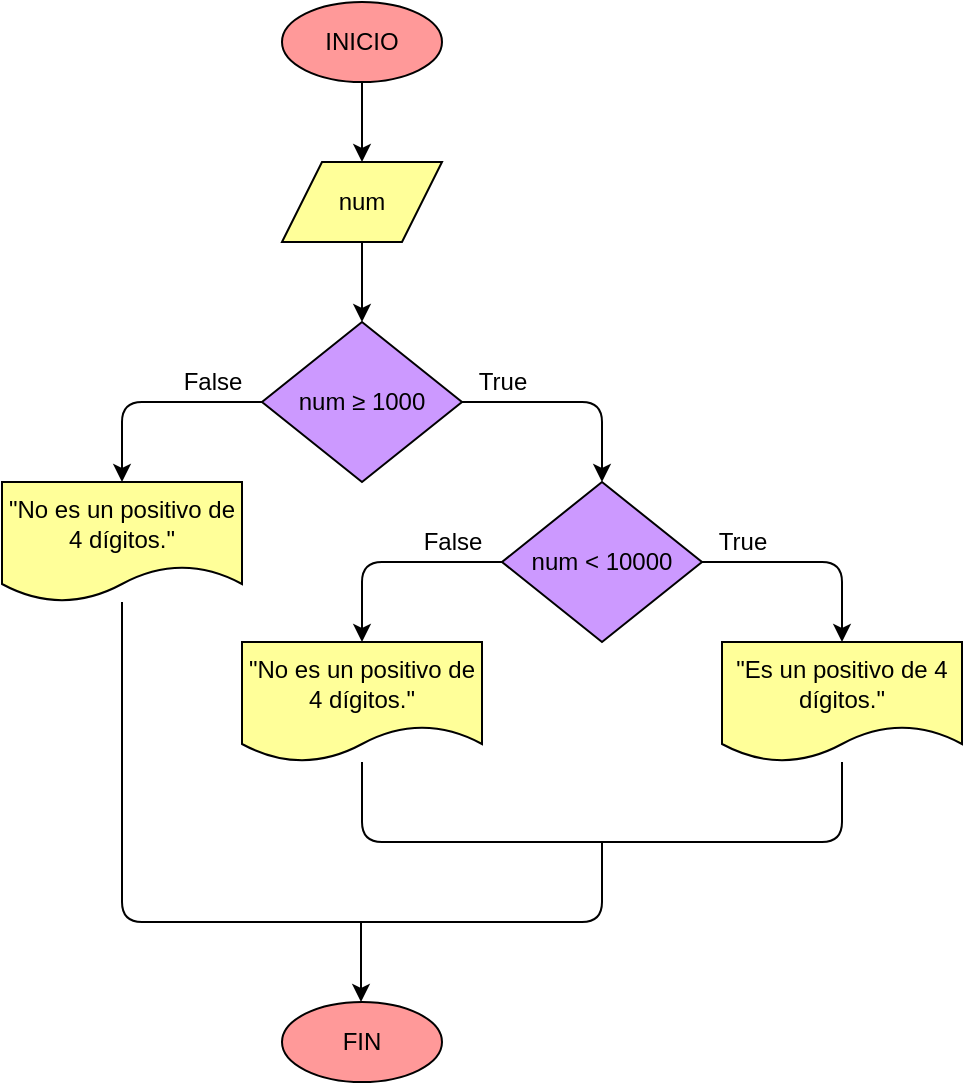<mxfile>
    <diagram id="Xb_8R1qkhYrrSFX9YyWC" name="Página-1">
        <mxGraphModel dx="650" dy="516" grid="1" gridSize="10" guides="1" tooltips="1" connect="1" arrows="1" fold="1" page="1" pageScale="1" pageWidth="827" pageHeight="1169" math="0" shadow="0">
            <root>
                <mxCell id="0"/>
                <mxCell id="1" parent="0"/>
                <mxCell id="4" value="" style="edgeStyle=none;html=1;strokeColor=#000000;fontColor=#000000;" parent="1" source="2" target="3" edge="1">
                    <mxGeometry relative="1" as="geometry"/>
                </mxCell>
                <mxCell id="2" value="INICIO" style="ellipse;whiteSpace=wrap;html=1;fillColor=#FF9999;fontColor=#000000;strokeColor=#000000;" parent="1" vertex="1">
                    <mxGeometry x="360" y="80" width="80" height="40" as="geometry"/>
                </mxCell>
                <mxCell id="6" value="" style="edgeStyle=none;html=1;strokeColor=#000000;fontColor=#000000;" parent="1" source="3" target="5" edge="1">
                    <mxGeometry relative="1" as="geometry"/>
                </mxCell>
                <mxCell id="3" value="num" style="shape=parallelogram;perimeter=parallelogramPerimeter;whiteSpace=wrap;html=1;fixedSize=1;fillColor=#FFFF99;fontColor=#000000;strokeColor=#000000;" parent="1" vertex="1">
                    <mxGeometry x="360" y="160" width="80" height="40" as="geometry"/>
                </mxCell>
                <mxCell id="8" value="" style="edgeStyle=none;html=1;strokeColor=#000000;fontColor=#000000;" parent="1" source="5" target="14" edge="1">
                    <mxGeometry relative="1" as="geometry">
                        <mxPoint x="520" y="320" as="targetPoint"/>
                        <Array as="points">
                            <mxPoint x="520" y="280"/>
                        </Array>
                    </mxGeometry>
                </mxCell>
                <mxCell id="20" value="" style="edgeStyle=none;html=1;entryX=0.5;entryY=0;entryDx=0;entryDy=0;strokeColor=#000000;fontColor=#000000;" parent="1" source="5" edge="1">
                    <mxGeometry relative="1" as="geometry">
                        <Array as="points">
                            <mxPoint x="280" y="280"/>
                        </Array>
                        <mxPoint x="280" y="320" as="targetPoint"/>
                    </mxGeometry>
                </mxCell>
                <mxCell id="5" value="num&amp;nbsp;≥ 1000" style="rhombus;whiteSpace=wrap;html=1;fillColor=#CC99FF;fontColor=#000000;strokeColor=#000000;" parent="1" vertex="1">
                    <mxGeometry x="350" y="240" width="100" height="80" as="geometry"/>
                </mxCell>
                <mxCell id="16" value="" style="edgeStyle=none;html=1;entryX=0.5;entryY=0;entryDx=0;entryDy=0;strokeColor=#000000;fontColor=#000000;" parent="1" source="14" edge="1">
                    <mxGeometry relative="1" as="geometry">
                        <Array as="points">
                            <mxPoint x="640" y="360"/>
                        </Array>
                        <mxPoint x="640" y="400" as="targetPoint"/>
                    </mxGeometry>
                </mxCell>
                <mxCell id="18" value="" style="edgeStyle=none;html=1;entryX=0.5;entryY=0;entryDx=0;entryDy=0;strokeColor=#000000;fontColor=#000000;" parent="1" source="14" edge="1">
                    <mxGeometry relative="1" as="geometry">
                        <Array as="points">
                            <mxPoint x="400" y="360"/>
                        </Array>
                        <mxPoint x="400" y="400" as="targetPoint"/>
                    </mxGeometry>
                </mxCell>
                <mxCell id="14" value="num &amp;lt; 10000" style="rhombus;whiteSpace=wrap;html=1;fillColor=#CC99FF;fontColor=#000000;strokeColor=#000000;" parent="1" vertex="1">
                    <mxGeometry x="470" y="320" width="100" height="80" as="geometry"/>
                </mxCell>
                <mxCell id="23" value="" style="endArrow=none;html=1;exitX=0.5;exitY=1;exitDx=0;exitDy=0;strokeColor=#000000;fontColor=#000000;" parent="1" edge="1">
                    <mxGeometry width="50" height="50" relative="1" as="geometry">
                        <mxPoint x="400" y="460" as="sourcePoint"/>
                        <mxPoint x="640" y="460" as="targetPoint"/>
                        <Array as="points">
                            <mxPoint x="400" y="500"/>
                            <mxPoint x="520" y="500"/>
                            <mxPoint x="640" y="500"/>
                        </Array>
                    </mxGeometry>
                </mxCell>
                <mxCell id="26" value="" style="endArrow=classic;html=1;entryX=0.5;entryY=0;entryDx=0;entryDy=0;strokeColor=#000000;fontColor=#000000;" parent="1" edge="1">
                    <mxGeometry width="50" height="50" relative="1" as="geometry">
                        <mxPoint x="399.5" y="540" as="sourcePoint"/>
                        <mxPoint x="399.5" y="580" as="targetPoint"/>
                    </mxGeometry>
                </mxCell>
                <mxCell id="27" value="&quot;Es un positivo de 4 dígitos.&quot;" style="shape=document;whiteSpace=wrap;html=1;boundedLbl=1;fillColor=#FFFF99;fontColor=#000000;strokeColor=#000000;" parent="1" vertex="1">
                    <mxGeometry x="580" y="400" width="120" height="60" as="geometry"/>
                </mxCell>
                <mxCell id="32" value="True" style="text;html=1;align=center;verticalAlign=middle;resizable=0;points=[];autosize=1;strokeColor=none;fillColor=none;fontColor=#000000;" parent="1" vertex="1">
                    <mxGeometry x="450" y="260" width="40" height="20" as="geometry"/>
                </mxCell>
                <mxCell id="33" value="True" style="text;html=1;align=center;verticalAlign=middle;resizable=0;points=[];autosize=1;strokeColor=none;fillColor=none;fontColor=#000000;" parent="1" vertex="1">
                    <mxGeometry x="570" y="340" width="40" height="20" as="geometry"/>
                </mxCell>
                <mxCell id="34" value="False" style="text;html=1;align=center;verticalAlign=middle;resizable=0;points=[];autosize=1;strokeColor=none;fillColor=none;fontColor=#000000;" parent="1" vertex="1">
                    <mxGeometry x="300" y="260" width="50" height="20" as="geometry"/>
                </mxCell>
                <mxCell id="36" value="False" style="text;html=1;align=center;verticalAlign=middle;resizable=0;points=[];autosize=1;strokeColor=none;fillColor=none;fontColor=#000000;" parent="1" vertex="1">
                    <mxGeometry x="420" y="340" width="50" height="20" as="geometry"/>
                </mxCell>
                <mxCell id="48" value="FIN" style="ellipse;whiteSpace=wrap;html=1;fillColor=#FF9999;fontColor=#000000;strokeColor=#000000;" parent="1" vertex="1">
                    <mxGeometry x="360" y="580" width="80" height="40" as="geometry"/>
                </mxCell>
                <mxCell id="54" value="&quot;No es un positivo de 4 dígitos.&quot;" style="shape=document;whiteSpace=wrap;html=1;boundedLbl=1;fillColor=#FFFF99;fontColor=#000000;strokeColor=#000000;" parent="1" vertex="1">
                    <mxGeometry x="220" y="320" width="120" height="60" as="geometry"/>
                </mxCell>
                <mxCell id="55" value="&quot;No es un positivo de 4 dígitos.&quot;" style="shape=document;whiteSpace=wrap;html=1;boundedLbl=1;fillColor=#FFFF99;fontColor=#000000;strokeColor=#000000;" parent="1" vertex="1">
                    <mxGeometry x="340" y="400" width="120" height="60" as="geometry"/>
                </mxCell>
                <mxCell id="56" value="" style="endArrow=none;html=1;strokeColor=#000000;fontColor=#000000;" parent="1" source="54" edge="1">
                    <mxGeometry width="50" height="50" relative="1" as="geometry">
                        <mxPoint x="280" y="500" as="sourcePoint"/>
                        <mxPoint x="520" y="500" as="targetPoint"/>
                        <Array as="points">
                            <mxPoint x="280" y="540"/>
                            <mxPoint x="400" y="540"/>
                            <mxPoint x="520" y="540"/>
                        </Array>
                    </mxGeometry>
                </mxCell>
            </root>
        </mxGraphModel>
    </diagram>
</mxfile>